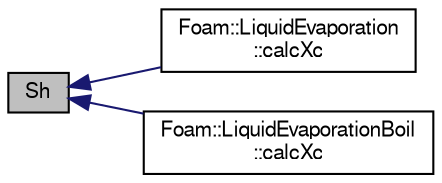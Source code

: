 digraph "Sh"
{
  bgcolor="transparent";
  edge [fontname="FreeSans",fontsize="10",labelfontname="FreeSans",labelfontsize="10"];
  node [fontname="FreeSans",fontsize="10",shape=record];
  rankdir="LR";
  Node13 [label="Sh",height=0.2,width=0.4,color="black", fillcolor="grey75", style="filled", fontcolor="black"];
  Node13 -> Node14 [dir="back",color="midnightblue",fontsize="10",style="solid",fontname="FreeSans"];
  Node14 [label="Foam::LiquidEvaporation\l::calcXc",height=0.2,width=0.4,color="black",URL="$a24314.html#add123cf6c1af3a352708ecce8859daa5",tooltip="Calculate the carrier phase component volume fractions at cellI. "];
  Node13 -> Node15 [dir="back",color="midnightblue",fontsize="10",style="solid",fontname="FreeSans"];
  Node15 [label="Foam::LiquidEvaporationBoil\l::calcXc",height=0.2,width=0.4,color="black",URL="$a24318.html#add123cf6c1af3a352708ecce8859daa5",tooltip="Calculate the carrier phase component volume fractions at cellI. "];
}
